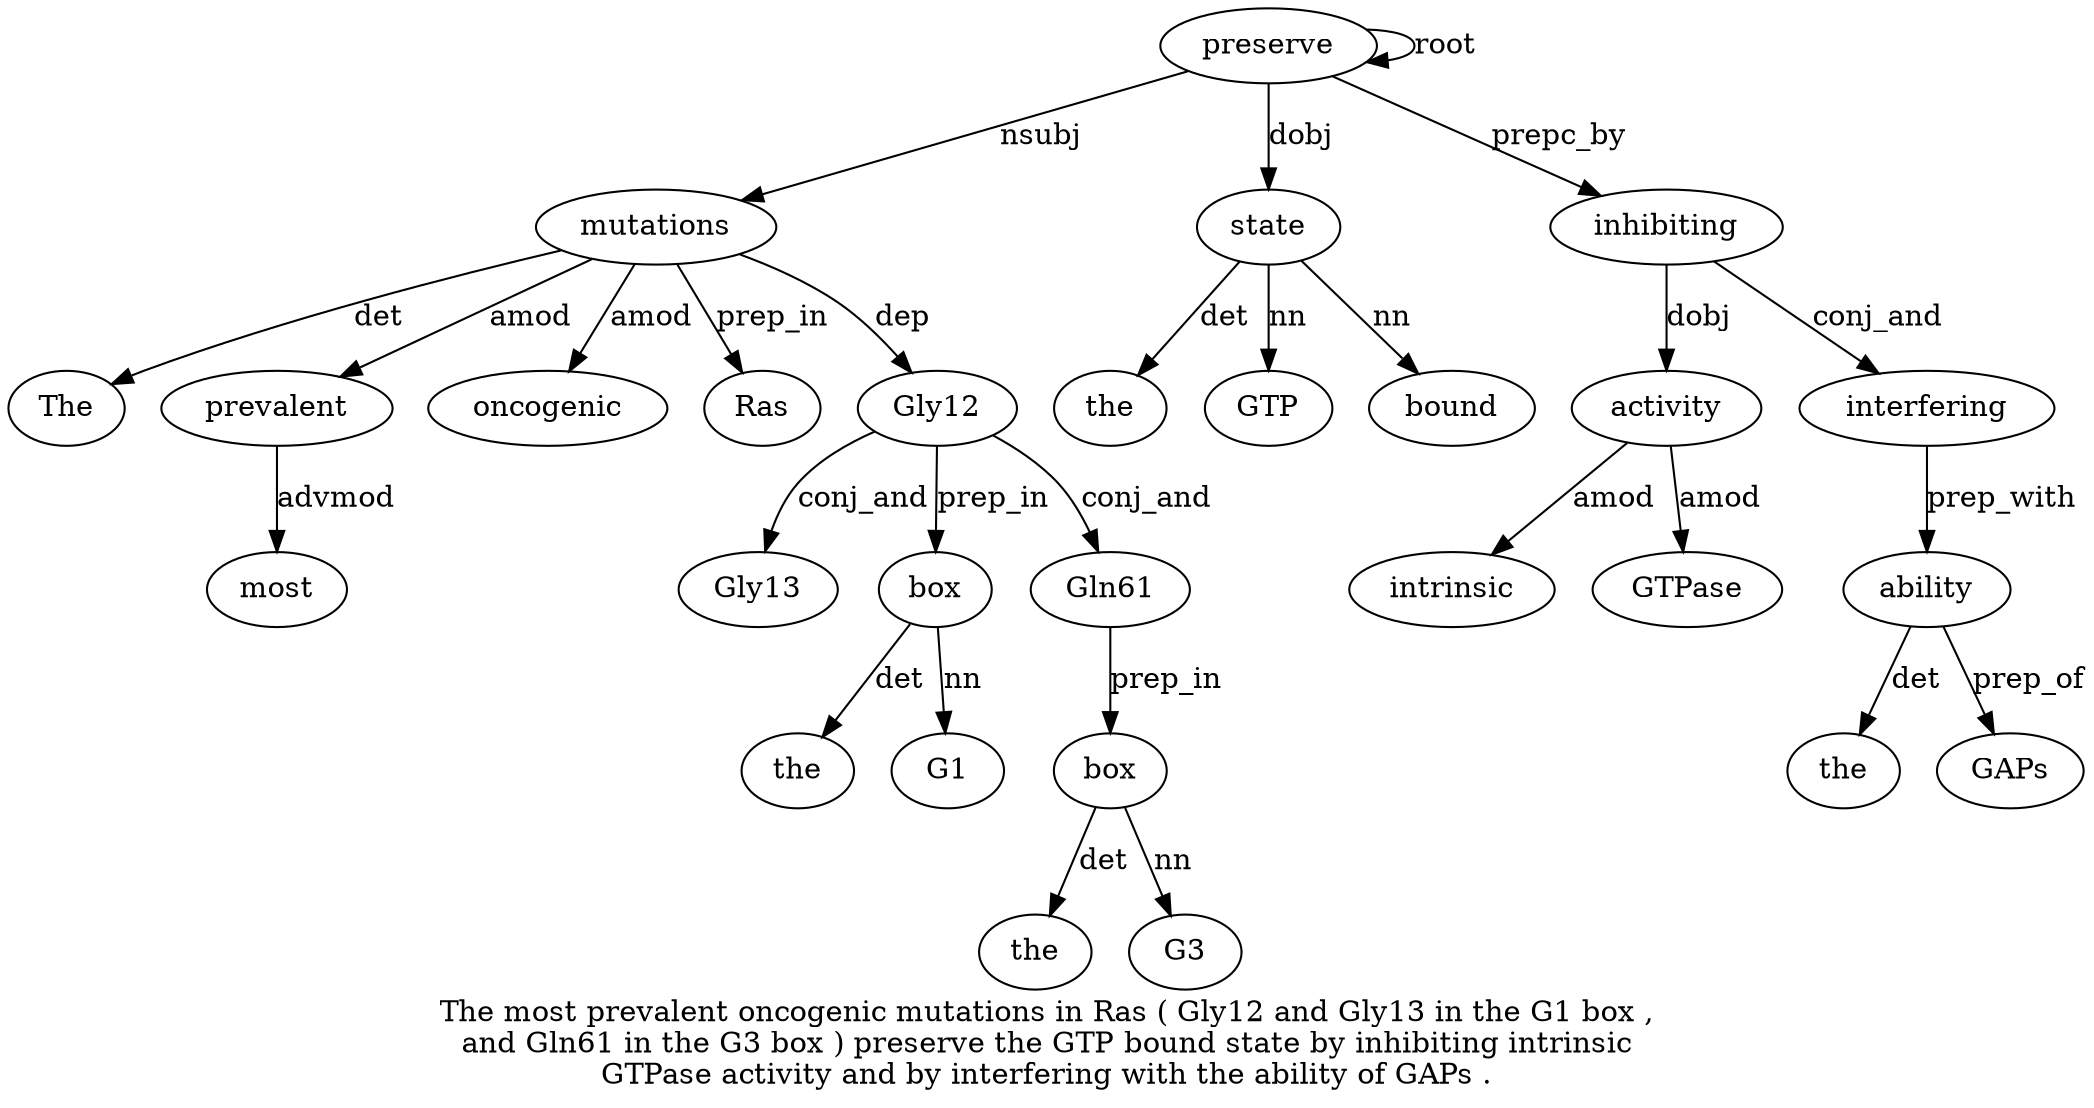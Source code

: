 digraph "The most prevalent oncogenic mutations in Ras ( Gly12 and Gly13 in the G1 box ,  and Gln61 in the G3 box ) preserve the GTP bound state by inhibiting intrinsic GTPase activity and by interfering with the ability of GAPs ." {
label="The most prevalent oncogenic mutations in Ras ( Gly12 and Gly13 in the G1 box ,
and Gln61 in the G3 box ) preserve the GTP bound state by inhibiting intrinsic
GTPase activity and by interfering with the ability of GAPs .";
mutations5 [style=filled, fillcolor=white, label=mutations];
The1 [style=filled, fillcolor=white, label=The];
mutations5 -> The1  [label=det];
prevalent3 [style=filled, fillcolor=white, label=prevalent];
most2 [style=filled, fillcolor=white, label=most];
prevalent3 -> most2  [label=advmod];
mutations5 -> prevalent3  [label=amod];
oncogenic4 [style=filled, fillcolor=white, label=oncogenic];
mutations5 -> oncogenic4  [label=amod];
preserve24 [style=filled, fillcolor=white, label=preserve];
preserve24 -> mutations5  [label=nsubj];
Ras7 [style=filled, fillcolor=white, label=Ras];
mutations5 -> Ras7  [label=prep_in];
Gly129 [style=filled, fillcolor=white, label=Gly12];
mutations5 -> Gly129  [label=dep];
Gly13 [style=filled, fillcolor=white, label=Gly13];
Gly129 -> Gly13  [label=conj_and];
box15 [style=filled, fillcolor=white, label=box];
the13 [style=filled, fillcolor=white, label=the];
box15 -> the13  [label=det];
G114 [style=filled, fillcolor=white, label=G1];
box15 -> G114  [label=nn];
Gly129 -> box15  [label=prep_in];
Gln6118 [style=filled, fillcolor=white, label=Gln61];
Gly129 -> Gln6118  [label=conj_and];
box22 [style=filled, fillcolor=white, label=box];
the20 [style=filled, fillcolor=white, label=the];
box22 -> the20  [label=det];
G321 [style=filled, fillcolor=white, label=G3];
box22 -> G321  [label=nn];
Gln6118 -> box22  [label=prep_in];
preserve24 -> preserve24  [label=root];
state28 [style=filled, fillcolor=white, label=state];
the25 [style=filled, fillcolor=white, label=the];
state28 -> the25  [label=det];
GTP26 [style=filled, fillcolor=white, label=GTP];
state28 -> GTP26  [label=nn];
bound27 [style=filled, fillcolor=white, label=bound];
state28 -> bound27  [label=nn];
preserve24 -> state28  [label=dobj];
inhibiting30 [style=filled, fillcolor=white, label=inhibiting];
preserve24 -> inhibiting30  [label=prepc_by];
activity33 [style=filled, fillcolor=white, label=activity];
intrinsic31 [style=filled, fillcolor=white, label=intrinsic];
activity33 -> intrinsic31  [label=amod];
GTPase32 [style=filled, fillcolor=white, label=GTPase];
activity33 -> GTPase32  [label=amod];
inhibiting30 -> activity33  [label=dobj];
interfering36 [style=filled, fillcolor=white, label=interfering];
inhibiting30 -> interfering36  [label=conj_and];
ability39 [style=filled, fillcolor=white, label=ability];
the38 [style=filled, fillcolor=white, label=the];
ability39 -> the38  [label=det];
interfering36 -> ability39  [label=prep_with];
GAPs41 [style=filled, fillcolor=white, label=GAPs];
ability39 -> GAPs41  [label=prep_of];
}
